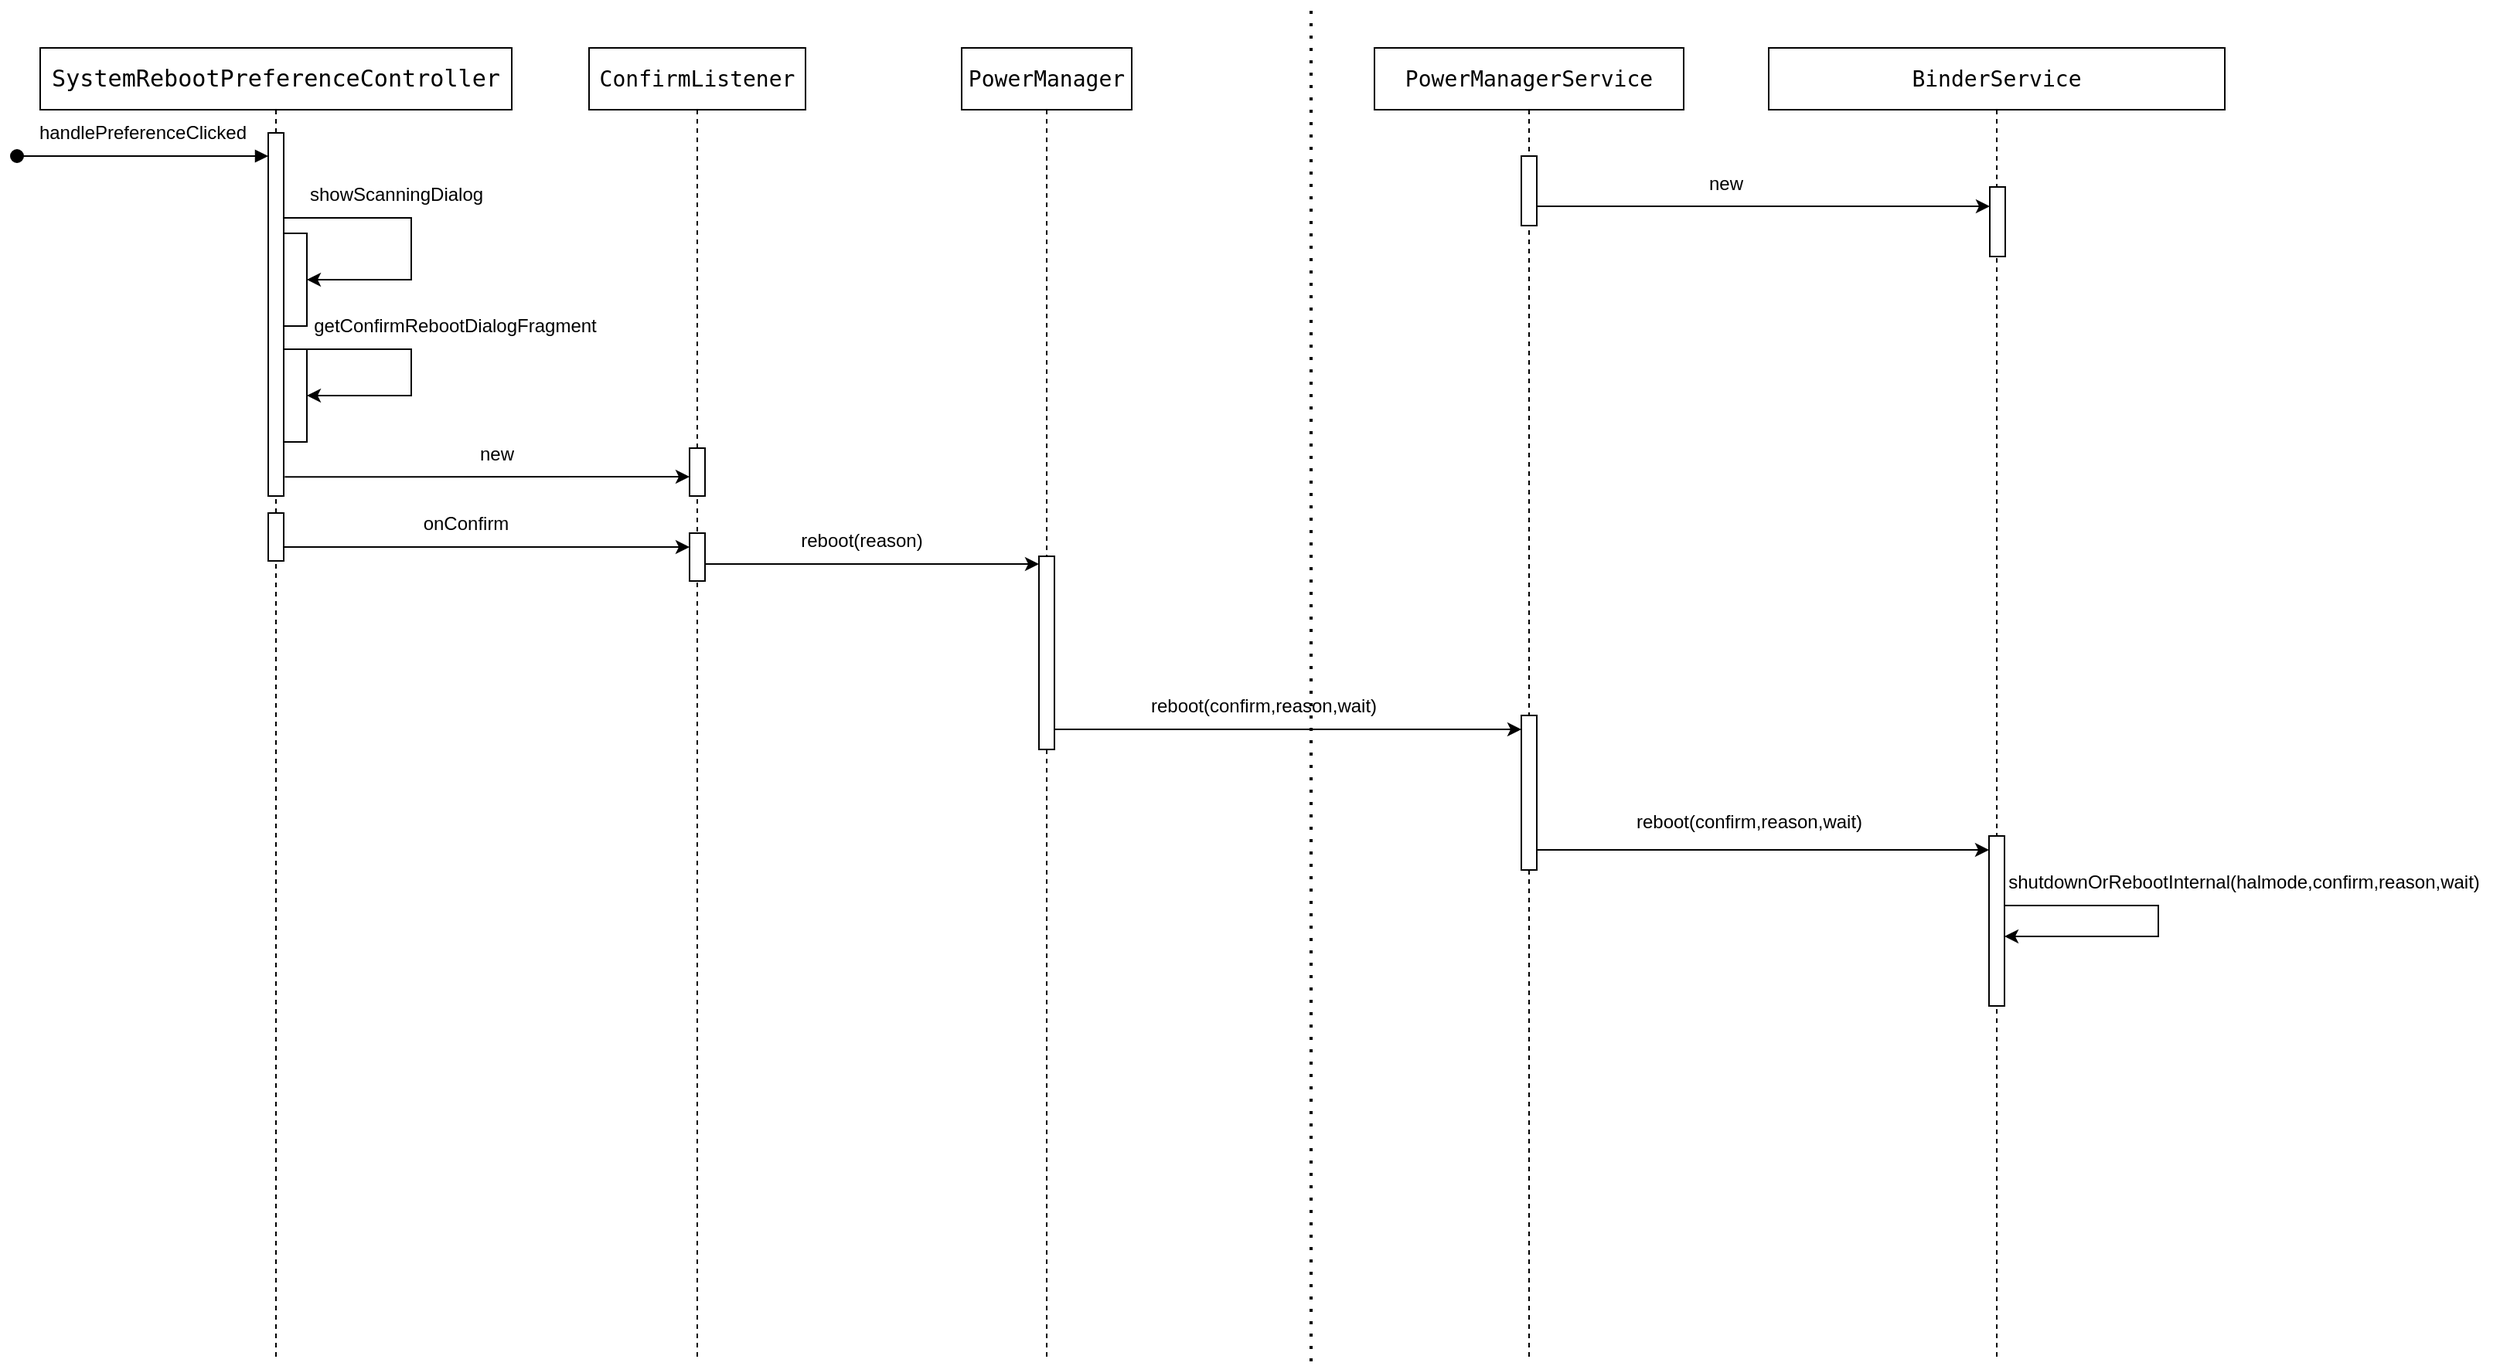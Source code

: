 <mxfile version="21.7.5" type="github">
  <diagram name="Page-1" id="2YBvvXClWsGukQMizWep">
    <mxGraphModel dx="2443" dy="857" grid="1" gridSize="10" guides="1" tooltips="1" connect="1" arrows="1" fold="1" page="1" pageScale="1" pageWidth="850" pageHeight="1100" math="0" shadow="0">
      <root>
        <mxCell id="0" />
        <mxCell id="1" parent="0" />
        <mxCell id="wsWi3bMlTMWLQj8raXSB-1" value="&lt;div style=&quot;font-family: &amp;quot;Source Code Pro&amp;quot;, monospace; font-size: 11.3pt;&quot;&gt;&lt;font color=&quot;#000000&quot;&gt;SystemRebootPreferenceController&lt;/font&gt;&lt;/div&gt;" style="shape=umlLifeline;perimeter=lifelinePerimeter;whiteSpace=wrap;html=1;container=0;dropTarget=0;collapsible=0;recursiveResize=0;outlineConnect=0;portConstraint=eastwest;newEdgeStyle={&quot;edgeStyle&quot;:&quot;elbowEdgeStyle&quot;,&quot;elbow&quot;:&quot;vertical&quot;,&quot;curved&quot;:0,&quot;rounded&quot;:0};fillColor=default;fontColor=#333333;strokeColor=#000000;" parent="1" vertex="1">
          <mxGeometry x="-130" y="70" width="305" height="850" as="geometry" />
        </mxCell>
        <mxCell id="wsWi3bMlTMWLQj8raXSB-2" value="" style="html=1;points=[];perimeter=orthogonalPerimeter;outlineConnect=0;targetShapes=umlLifeline;portConstraint=eastwest;newEdgeStyle={&quot;edgeStyle&quot;:&quot;elbowEdgeStyle&quot;,&quot;elbow&quot;:&quot;vertical&quot;,&quot;curved&quot;:0,&quot;rounded&quot;:0};" parent="wsWi3bMlTMWLQj8raXSB-1" vertex="1">
          <mxGeometry x="147.5" y="55" width="10" height="235" as="geometry" />
        </mxCell>
        <mxCell id="wsWi3bMlTMWLQj8raXSB-3" value="" style="html=1;verticalAlign=bottom;startArrow=oval;endArrow=block;startSize=8;edgeStyle=elbowEdgeStyle;elbow=vertical;curved=0;rounded=0;" parent="wsWi3bMlTMWLQj8raXSB-1" target="wsWi3bMlTMWLQj8raXSB-2" edge="1">
          <mxGeometry relative="1" as="geometry">
            <mxPoint x="-15" y="70" as="sourcePoint" />
          </mxGeometry>
        </mxCell>
        <mxCell id="ExgLq3ulv9b8SYXM1K6a-39" value="" style="html=1;points=[];perimeter=orthogonalPerimeter;outlineConnect=0;targetShapes=umlLifeline;portConstraint=eastwest;newEdgeStyle={&quot;edgeStyle&quot;:&quot;elbowEdgeStyle&quot;,&quot;elbow&quot;:&quot;vertical&quot;,&quot;curved&quot;:0,&quot;rounded&quot;:0};" vertex="1" parent="wsWi3bMlTMWLQj8raXSB-1">
          <mxGeometry x="147.5" y="301" width="10" height="31" as="geometry" />
        </mxCell>
        <mxCell id="wsWi3bMlTMWLQj8raXSB-9" value="&lt;div style=&quot;font-family: &amp;quot;Source Code Pro&amp;quot;, monospace; font-size: 11.3pt;&quot;&gt;&lt;div style=&quot;font-size: 11.3pt;&quot;&gt;&lt;div style=&quot;font-size: 10.5pt;&quot;&gt;PowerManagerService&lt;/div&gt;&lt;/div&gt;&lt;/div&gt;" style="shape=umlLifeline;perimeter=lifelinePerimeter;whiteSpace=wrap;html=1;container=0;dropTarget=0;collapsible=0;recursiveResize=0;outlineConnect=0;portConstraint=eastwest;newEdgeStyle={&quot;edgeStyle&quot;:&quot;elbowEdgeStyle&quot;,&quot;elbow&quot;:&quot;vertical&quot;,&quot;curved&quot;:0,&quot;rounded&quot;:0};" parent="1" vertex="1">
          <mxGeometry x="733" y="70" width="200" height="850" as="geometry" />
        </mxCell>
        <mxCell id="wsWi3bMlTMWLQj8raXSB-10" style="edgeStyle=elbowEdgeStyle;rounded=0;orthogonalLoop=1;jettySize=auto;html=1;elbow=vertical;curved=0;" parent="wsWi3bMlTMWLQj8raXSB-9" target="wsWi3bMlTMWLQj8raXSB-9" edge="1">
          <mxGeometry relative="1" as="geometry">
            <mxPoint x="100" y="250" as="sourcePoint" />
          </mxGeometry>
        </mxCell>
        <mxCell id="wsWi3bMlTMWLQj8raXSB-71" value="" style="html=1;points=[];perimeter=orthogonalPerimeter;outlineConnect=0;targetShapes=umlLifeline;portConstraint=eastwest;newEdgeStyle={&quot;edgeStyle&quot;:&quot;elbowEdgeStyle&quot;,&quot;elbow&quot;:&quot;vertical&quot;,&quot;curved&quot;:0,&quot;rounded&quot;:0};" parent="wsWi3bMlTMWLQj8raXSB-9" vertex="1">
          <mxGeometry x="95" y="432" width="10" height="100" as="geometry" />
        </mxCell>
        <mxCell id="ExgLq3ulv9b8SYXM1K6a-30" value="" style="html=1;points=[];perimeter=orthogonalPerimeter;outlineConnect=0;targetShapes=umlLifeline;portConstraint=eastwest;newEdgeStyle={&quot;edgeStyle&quot;:&quot;elbowEdgeStyle&quot;,&quot;elbow&quot;:&quot;vertical&quot;,&quot;curved&quot;:0,&quot;rounded&quot;:0};" vertex="1" parent="wsWi3bMlTMWLQj8raXSB-9">
          <mxGeometry x="95" y="70" width="10" height="45" as="geometry" />
        </mxCell>
        <mxCell id="wsWi3bMlTMWLQj8raXSB-12" value="&lt;div style=&quot;font-family: &amp;quot;Source Code Pro&amp;quot;, monospace; font-size: 11.3pt;&quot;&gt;&lt;div style=&quot;font-size: 10.5pt;&quot;&gt;ConfirmListener&lt;/div&gt;&lt;/div&gt;" style="shape=umlLifeline;perimeter=lifelinePerimeter;whiteSpace=wrap;html=1;container=0;dropTarget=0;collapsible=0;recursiveResize=0;outlineConnect=0;portConstraint=eastwest;newEdgeStyle={&quot;edgeStyle&quot;:&quot;elbowEdgeStyle&quot;,&quot;elbow&quot;:&quot;vertical&quot;,&quot;curved&quot;:0,&quot;rounded&quot;:0};" parent="1" vertex="1">
          <mxGeometry x="225" y="70" width="140" height="850" as="geometry" />
        </mxCell>
        <mxCell id="wsWi3bMlTMWLQj8raXSB-13" value="" style="html=1;points=[];perimeter=orthogonalPerimeter;outlineConnect=0;targetShapes=umlLifeline;portConstraint=eastwest;newEdgeStyle={&quot;edgeStyle&quot;:&quot;elbowEdgeStyle&quot;,&quot;elbow&quot;:&quot;vertical&quot;,&quot;curved&quot;:0,&quot;rounded&quot;:0};" parent="wsWi3bMlTMWLQj8raXSB-12" vertex="1">
          <mxGeometry x="65" y="259" width="10" height="31" as="geometry" />
        </mxCell>
        <mxCell id="ExgLq3ulv9b8SYXM1K6a-40" value="" style="html=1;points=[];perimeter=orthogonalPerimeter;outlineConnect=0;targetShapes=umlLifeline;portConstraint=eastwest;newEdgeStyle={&quot;edgeStyle&quot;:&quot;elbowEdgeStyle&quot;,&quot;elbow&quot;:&quot;vertical&quot;,&quot;curved&quot;:0,&quot;rounded&quot;:0};" vertex="1" parent="wsWi3bMlTMWLQj8raXSB-12">
          <mxGeometry x="65" y="314" width="10" height="31" as="geometry" />
        </mxCell>
        <mxCell id="wsWi3bMlTMWLQj8raXSB-19" value="&lt;div style=&quot;font-family: &amp;quot;Source Code Pro&amp;quot;, monospace; font-size: 11.3pt;&quot;&gt;&lt;div style=&quot;font-size: 11.3pt;&quot;&gt;&lt;div style=&quot;font-size: 10.5pt;&quot;&gt;BinderService&lt;/div&gt;&lt;/div&gt;&lt;/div&gt;" style="shape=umlLifeline;perimeter=lifelinePerimeter;whiteSpace=wrap;html=1;container=0;dropTarget=0;collapsible=0;recursiveResize=0;outlineConnect=0;portConstraint=eastwest;newEdgeStyle={&quot;edgeStyle&quot;:&quot;elbowEdgeStyle&quot;,&quot;elbow&quot;:&quot;vertical&quot;,&quot;curved&quot;:0,&quot;rounded&quot;:0};" parent="1" vertex="1">
          <mxGeometry x="988" y="70" width="295" height="850" as="geometry" />
        </mxCell>
        <mxCell id="wsWi3bMlTMWLQj8raXSB-75" value="" style="html=1;points=[];perimeter=orthogonalPerimeter;outlineConnect=0;targetShapes=umlLifeline;portConstraint=eastwest;newEdgeStyle={&quot;edgeStyle&quot;:&quot;elbowEdgeStyle&quot;,&quot;elbow&quot;:&quot;vertical&quot;,&quot;curved&quot;:0,&quot;rounded&quot;:0};" parent="wsWi3bMlTMWLQj8raXSB-19" vertex="1">
          <mxGeometry x="142.5" y="510" width="10" height="110" as="geometry" />
        </mxCell>
        <mxCell id="ExgLq3ulv9b8SYXM1K6a-31" value="" style="html=1;points=[];perimeter=orthogonalPerimeter;outlineConnect=0;targetShapes=umlLifeline;portConstraint=eastwest;newEdgeStyle={&quot;edgeStyle&quot;:&quot;elbowEdgeStyle&quot;,&quot;elbow&quot;:&quot;vertical&quot;,&quot;curved&quot;:0,&quot;rounded&quot;:0};" vertex="1" parent="wsWi3bMlTMWLQj8raXSB-19">
          <mxGeometry x="143" y="90" width="10" height="45" as="geometry" />
        </mxCell>
        <mxCell id="ExgLq3ulv9b8SYXM1K6a-37" style="edgeStyle=elbowEdgeStyle;rounded=0;orthogonalLoop=1;jettySize=auto;html=1;elbow=vertical;curved=0;" edge="1" parent="wsWi3bMlTMWLQj8raXSB-19" source="wsWi3bMlTMWLQj8raXSB-75" target="wsWi3bMlTMWLQj8raXSB-75">
          <mxGeometry relative="1" as="geometry">
            <Array as="points">
              <mxPoint x="252" y="560" />
            </Array>
          </mxGeometry>
        </mxCell>
        <mxCell id="wsWi3bMlTMWLQj8raXSB-72" value="" style="edgeStyle=elbowEdgeStyle;rounded=0;orthogonalLoop=1;jettySize=auto;html=1;elbow=vertical;curved=0;" parent="1" target="wsWi3bMlTMWLQj8raXSB-71" edge="1">
          <mxGeometry relative="1" as="geometry">
            <mxPoint x="520.324" y="516.0" as="sourcePoint" />
            <mxPoint x="828" y="516.0" as="targetPoint" />
            <Array as="points">
              <mxPoint x="570" y="511" />
            </Array>
          </mxGeometry>
        </mxCell>
        <mxCell id="wsWi3bMlTMWLQj8raXSB-79" value="" style="endArrow=none;dashed=1;html=1;dashPattern=1 3;strokeWidth=2;rounded=0;" parent="1" edge="1">
          <mxGeometry width="50" height="50" relative="1" as="geometry">
            <mxPoint x="692" y="920" as="sourcePoint" />
            <mxPoint x="692" y="40" as="targetPoint" />
          </mxGeometry>
        </mxCell>
        <mxCell id="wsWi3bMlTMWLQj8raXSB-93" value="&lt;div style=&quot;font-family: &amp;quot;Source Code Pro&amp;quot;, monospace; font-size: 11.3pt;&quot;&gt;&lt;div style=&quot;font-size: 11.3pt;&quot;&gt;&lt;div style=&quot;font-size: 10.5pt;&quot;&gt;PowerManager&lt;/div&gt;&lt;/div&gt;&lt;/div&gt;" style="shape=umlLifeline;perimeter=lifelinePerimeter;whiteSpace=wrap;html=1;container=0;dropTarget=0;collapsible=0;recursiveResize=0;outlineConnect=0;portConstraint=eastwest;newEdgeStyle={&quot;edgeStyle&quot;:&quot;elbowEdgeStyle&quot;,&quot;elbow&quot;:&quot;vertical&quot;,&quot;curved&quot;:0,&quot;rounded&quot;:0};" parent="1" vertex="1">
          <mxGeometry x="466" y="70" width="110" height="850" as="geometry" />
        </mxCell>
        <mxCell id="wsWi3bMlTMWLQj8raXSB-41" value="" style="html=1;points=[];perimeter=orthogonalPerimeter;outlineConnect=0;targetShapes=umlLifeline;portConstraint=eastwest;newEdgeStyle={&quot;edgeStyle&quot;:&quot;elbowEdgeStyle&quot;,&quot;elbow&quot;:&quot;vertical&quot;,&quot;curved&quot;:0,&quot;rounded&quot;:0};" parent="wsWi3bMlTMWLQj8raXSB-93" vertex="1">
          <mxGeometry x="50" y="329" width="10" height="125" as="geometry" />
        </mxCell>
        <mxCell id="ExgLq3ulv9b8SYXM1K6a-10" value="" style="whiteSpace=wrap;html=1;" vertex="1" parent="1">
          <mxGeometry x="27.5" y="190" width="15" height="60" as="geometry" />
        </mxCell>
        <mxCell id="ExgLq3ulv9b8SYXM1K6a-11" value="" style="edgeStyle=elbowEdgeStyle;rounded=0;orthogonalLoop=1;jettySize=auto;html=1;elbow=vertical;curved=0;entryX=1;entryY=0.5;entryDx=0;entryDy=0;" edge="1" parent="1" source="wsWi3bMlTMWLQj8raXSB-2" target="ExgLq3ulv9b8SYXM1K6a-10">
          <mxGeometry relative="1" as="geometry">
            <Array as="points">
              <mxPoint x="110" y="180" />
            </Array>
          </mxGeometry>
        </mxCell>
        <mxCell id="ExgLq3ulv9b8SYXM1K6a-12" value="showScanningDialog" style="text;html=1;align=center;verticalAlign=middle;resizable=0;points=[];autosize=1;strokeColor=none;fillColor=none;" vertex="1" parent="1">
          <mxGeometry x="30" y="150" width="140" height="30" as="geometry" />
        </mxCell>
        <mxCell id="ExgLq3ulv9b8SYXM1K6a-15" value="" style="whiteSpace=wrap;html=1;" vertex="1" parent="1">
          <mxGeometry x="27.5" y="265" width="15" height="60" as="geometry" />
        </mxCell>
        <mxCell id="ExgLq3ulv9b8SYXM1K6a-18" style="edgeStyle=none;rounded=0;orthogonalLoop=1;jettySize=auto;html=1;entryX=1;entryY=0.5;entryDx=0;entryDy=0;" edge="1" parent="1" source="ExgLq3ulv9b8SYXM1K6a-15" target="ExgLq3ulv9b8SYXM1K6a-15">
          <mxGeometry relative="1" as="geometry" />
        </mxCell>
        <mxCell id="ExgLq3ulv9b8SYXM1K6a-19" value="" style="edgeStyle=elbowEdgeStyle;rounded=0;orthogonalLoop=1;jettySize=auto;html=1;elbow=vertical;curved=0;entryX=1;entryY=0.5;entryDx=0;entryDy=0;exitX=0;exitY=0;exitDx=0;exitDy=0;" edge="1" parent="1" source="ExgLq3ulv9b8SYXM1K6a-15" target="ExgLq3ulv9b8SYXM1K6a-15">
          <mxGeometry relative="1" as="geometry">
            <mxPoint x="38" y="190" as="sourcePoint" />
            <mxPoint x="53" y="230" as="targetPoint" />
            <Array as="points">
              <mxPoint x="110" y="260" />
            </Array>
          </mxGeometry>
        </mxCell>
        <mxCell id="ExgLq3ulv9b8SYXM1K6a-20" value="getConfirmRebootDialogFragment" style="text;html=1;align=center;verticalAlign=middle;resizable=0;points=[];autosize=1;strokeColor=none;fillColor=none;" vertex="1" parent="1">
          <mxGeometry x="33" y="235" width="210" height="30" as="geometry" />
        </mxCell>
        <mxCell id="ExgLq3ulv9b8SYXM1K6a-23" value="" style="edgeStyle=elbowEdgeStyle;rounded=0;orthogonalLoop=1;jettySize=auto;html=1;elbow=vertical;curved=0;" edge="1" parent="1">
          <mxGeometry relative="1" as="geometry">
            <mxPoint x="28.167" y="347.667" as="sourcePoint" />
            <mxPoint x="290" y="347.333" as="targetPoint" />
          </mxGeometry>
        </mxCell>
        <mxCell id="ExgLq3ulv9b8SYXM1K6a-24" value="new" style="text;html=1;align=center;verticalAlign=middle;resizable=0;points=[];autosize=1;strokeColor=none;fillColor=none;" vertex="1" parent="1">
          <mxGeometry x="140" y="318" width="50" height="30" as="geometry" />
        </mxCell>
        <mxCell id="ExgLq3ulv9b8SYXM1K6a-25" value="" style="endArrow=classic;html=1;rounded=0;endFill=1;" edge="1" parent="1" target="wsWi3bMlTMWLQj8raXSB-41">
          <mxGeometry width="50" height="50" relative="1" as="geometry">
            <mxPoint x="300" y="404" as="sourcePoint" />
            <mxPoint x="516.0" y="404" as="targetPoint" />
            <Array as="points" />
          </mxGeometry>
        </mxCell>
        <mxCell id="ExgLq3ulv9b8SYXM1K6a-32" value="" style="edgeStyle=elbowEdgeStyle;rounded=0;orthogonalLoop=1;jettySize=auto;html=1;elbow=vertical;curved=0;" edge="1" parent="1" source="ExgLq3ulv9b8SYXM1K6a-30" target="ExgLq3ulv9b8SYXM1K6a-31">
          <mxGeometry relative="1" as="geometry" />
        </mxCell>
        <mxCell id="ExgLq3ulv9b8SYXM1K6a-33" value="new" style="text;html=1;align=center;verticalAlign=middle;resizable=0;points=[];autosize=1;strokeColor=none;fillColor=none;" vertex="1" parent="1">
          <mxGeometry x="935" y="143" width="50" height="30" as="geometry" />
        </mxCell>
        <mxCell id="ExgLq3ulv9b8SYXM1K6a-34" style="edgeStyle=elbowEdgeStyle;rounded=0;orthogonalLoop=1;jettySize=auto;html=1;elbow=vertical;curved=0;" edge="1" parent="1" source="wsWi3bMlTMWLQj8raXSB-71">
          <mxGeometry relative="1" as="geometry">
            <mxPoint x="838" y="589" as="sourcePoint" />
            <mxPoint x="1130.5" y="589" as="targetPoint" />
          </mxGeometry>
        </mxCell>
        <mxCell id="ExgLq3ulv9b8SYXM1K6a-38" value="shutdownOrRebootInternal(halmode,confirm,reason,wait)" style="text;html=1;align=center;verticalAlign=middle;resizable=0;points=[];autosize=1;strokeColor=none;fillColor=none;" vertex="1" parent="1">
          <mxGeometry x="1130" y="595" width="330" height="30" as="geometry" />
        </mxCell>
        <mxCell id="ExgLq3ulv9b8SYXM1K6a-41" style="edgeStyle=elbowEdgeStyle;rounded=0;orthogonalLoop=1;jettySize=auto;html=1;elbow=vertical;curved=0;" edge="1" parent="1" source="ExgLq3ulv9b8SYXM1K6a-39" target="ExgLq3ulv9b8SYXM1K6a-40">
          <mxGeometry relative="1" as="geometry">
            <Array as="points" />
          </mxGeometry>
        </mxCell>
        <mxCell id="ExgLq3ulv9b8SYXM1K6a-42" value="onConfirm" style="text;html=1;align=center;verticalAlign=middle;resizable=0;points=[];autosize=1;strokeColor=none;fillColor=none;" vertex="1" parent="1">
          <mxGeometry x="105" y="363" width="80" height="30" as="geometry" />
        </mxCell>
        <mxCell id="ExgLq3ulv9b8SYXM1K6a-44" value="reboot(reason)" style="text;html=1;align=center;verticalAlign=middle;resizable=0;points=[];autosize=1;strokeColor=none;fillColor=none;" vertex="1" parent="1">
          <mxGeometry x="351" y="374" width="100" height="30" as="geometry" />
        </mxCell>
        <mxCell id="ExgLq3ulv9b8SYXM1K6a-45" value="reboot(confirm,reason,wait)" style="text;html=1;align=center;verticalAlign=middle;resizable=0;points=[];autosize=1;strokeColor=none;fillColor=none;" vertex="1" parent="1">
          <mxGeometry x="576" y="481" width="170" height="30" as="geometry" />
        </mxCell>
        <mxCell id="ExgLq3ulv9b8SYXM1K6a-46" value="reboot(confirm,reason,wait)" style="text;html=1;align=center;verticalAlign=middle;resizable=0;points=[];autosize=1;strokeColor=none;fillColor=none;" vertex="1" parent="1">
          <mxGeometry x="890" y="556" width="170" height="30" as="geometry" />
        </mxCell>
        <mxCell id="ExgLq3ulv9b8SYXM1K6a-48" value="handlePreferenceClicked" style="text;html=1;align=center;verticalAlign=middle;resizable=0;points=[];autosize=1;strokeColor=none;fillColor=none;" vertex="1" parent="1">
          <mxGeometry x="-144" y="110" width="160" height="30" as="geometry" />
        </mxCell>
      </root>
    </mxGraphModel>
  </diagram>
</mxfile>
